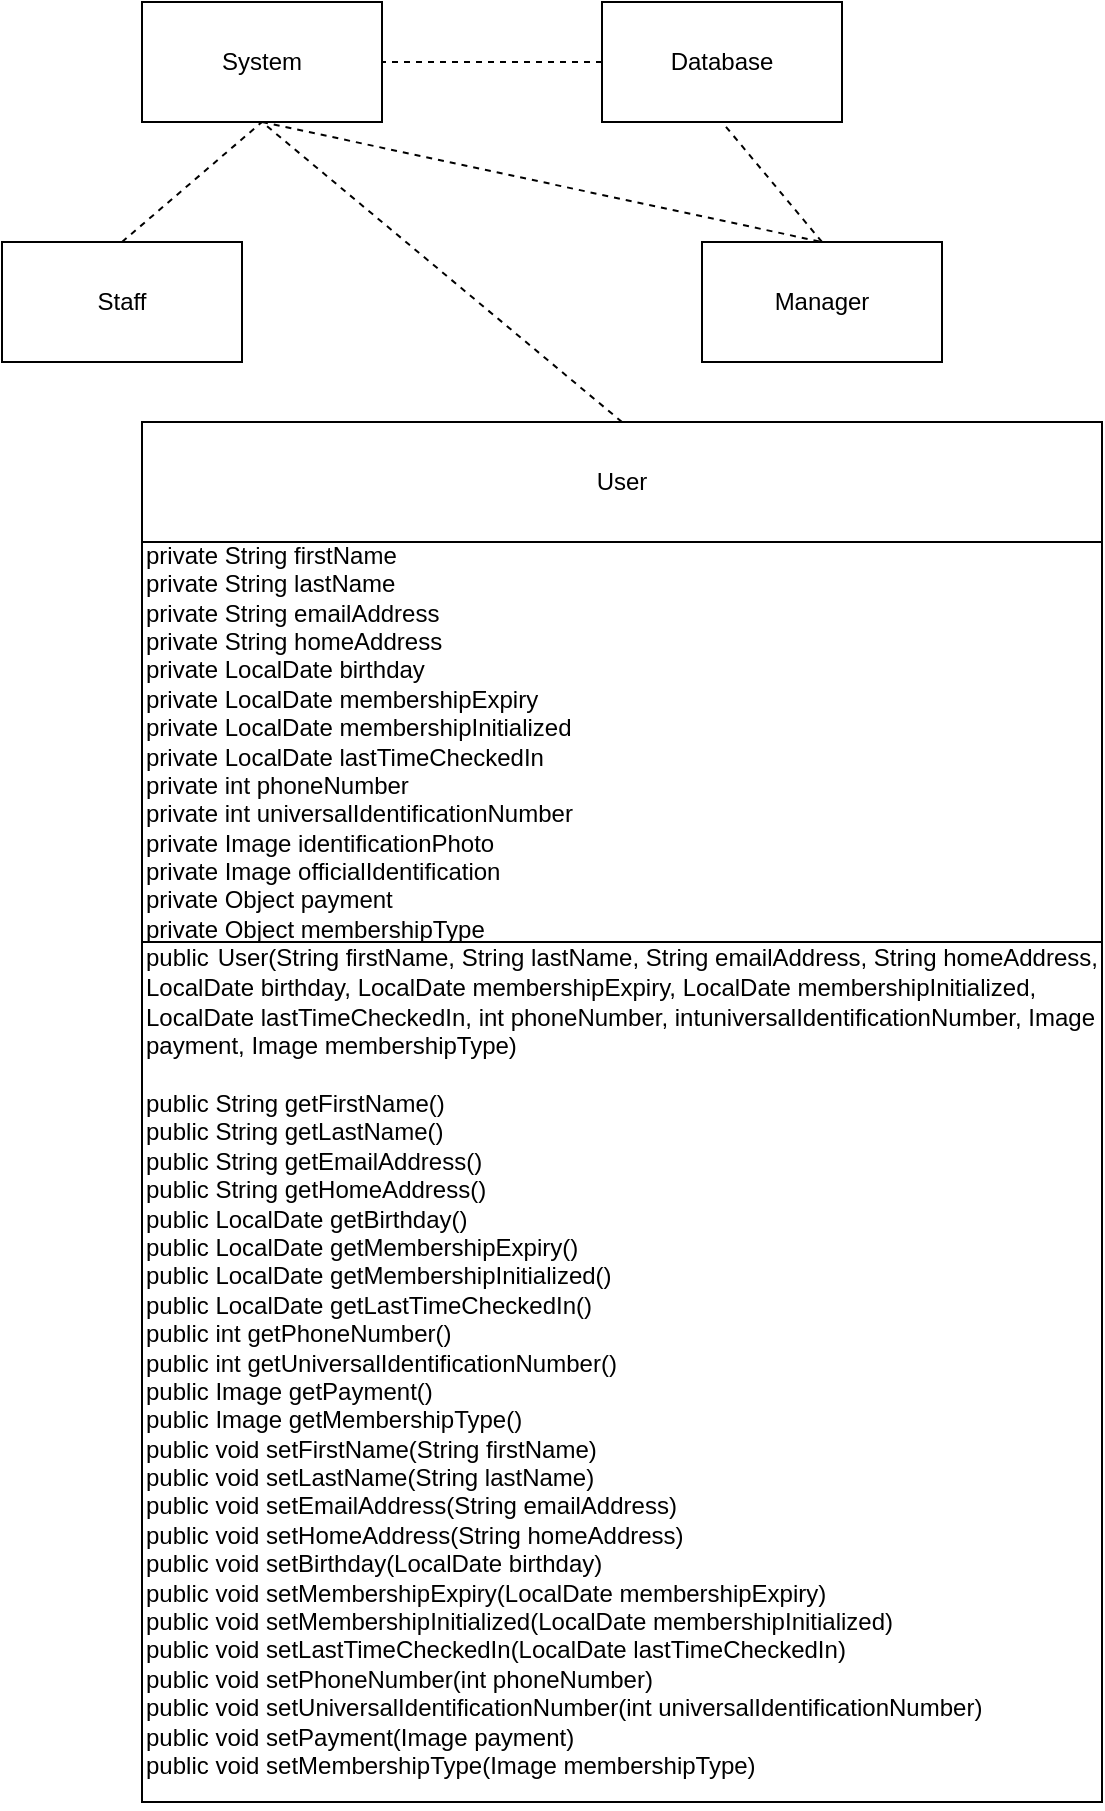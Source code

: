 <mxfile version="24.8.0">
  <diagram name="Page-1" id="A5HPzC7_1pOJyTJEe-d0">
    <mxGraphModel dx="1288" dy="663" grid="1" gridSize="10" guides="1" tooltips="1" connect="1" arrows="1" fold="1" page="1" pageScale="1" pageWidth="827" pageHeight="1169" math="0" shadow="0">
      <root>
        <mxCell id="0" />
        <mxCell id="1" parent="0" />
        <mxCell id="ZSf4RyIZ0OxHhmhDCDDA-1" value="System" style="rounded=0;whiteSpace=wrap;html=1;" vertex="1" parent="1">
          <mxGeometry x="240" y="200" width="120" height="60" as="geometry" />
        </mxCell>
        <mxCell id="ZSf4RyIZ0OxHhmhDCDDA-2" value="Database" style="rounded=0;whiteSpace=wrap;html=1;" vertex="1" parent="1">
          <mxGeometry x="470" y="200" width="120" height="60" as="geometry" />
        </mxCell>
        <mxCell id="ZSf4RyIZ0OxHhmhDCDDA-3" value="User" style="rounded=0;whiteSpace=wrap;html=1;" vertex="1" parent="1">
          <mxGeometry x="240" y="410" width="480" height="60" as="geometry" />
        </mxCell>
        <mxCell id="ZSf4RyIZ0OxHhmhDCDDA-5" value="" style="endArrow=none;dashed=1;html=1;rounded=0;entryX=0.5;entryY=1;entryDx=0;entryDy=0;exitX=0.5;exitY=0;exitDx=0;exitDy=0;" edge="1" parent="1" source="ZSf4RyIZ0OxHhmhDCDDA-3" target="ZSf4RyIZ0OxHhmhDCDDA-1">
          <mxGeometry width="50" height="50" relative="1" as="geometry">
            <mxPoint x="390" y="430" as="sourcePoint" />
            <mxPoint x="440" y="380" as="targetPoint" />
          </mxGeometry>
        </mxCell>
        <mxCell id="ZSf4RyIZ0OxHhmhDCDDA-6" value="Manager" style="rounded=0;whiteSpace=wrap;html=1;" vertex="1" parent="1">
          <mxGeometry x="520" y="320" width="120" height="60" as="geometry" />
        </mxCell>
        <mxCell id="ZSf4RyIZ0OxHhmhDCDDA-7" value="Staff" style="rounded=0;whiteSpace=wrap;html=1;" vertex="1" parent="1">
          <mxGeometry x="170" y="320" width="120" height="60" as="geometry" />
        </mxCell>
        <mxCell id="ZSf4RyIZ0OxHhmhDCDDA-8" value="" style="endArrow=none;dashed=1;html=1;rounded=0;exitX=0.5;exitY=0;exitDx=0;exitDy=0;entryX=0.5;entryY=1;entryDx=0;entryDy=0;" edge="1" parent="1" source="ZSf4RyIZ0OxHhmhDCDDA-7" target="ZSf4RyIZ0OxHhmhDCDDA-1">
          <mxGeometry width="50" height="50" relative="1" as="geometry">
            <mxPoint x="390" y="430" as="sourcePoint" />
            <mxPoint x="440" y="380" as="targetPoint" />
          </mxGeometry>
        </mxCell>
        <mxCell id="ZSf4RyIZ0OxHhmhDCDDA-9" value="" style="endArrow=none;dashed=1;html=1;rounded=0;entryX=0.5;entryY=0;entryDx=0;entryDy=0;exitX=0.5;exitY=1;exitDx=0;exitDy=0;" edge="1" parent="1" source="ZSf4RyIZ0OxHhmhDCDDA-1" target="ZSf4RyIZ0OxHhmhDCDDA-6">
          <mxGeometry width="50" height="50" relative="1" as="geometry">
            <mxPoint x="390" y="430" as="sourcePoint" />
            <mxPoint x="440" y="380" as="targetPoint" />
          </mxGeometry>
        </mxCell>
        <mxCell id="ZSf4RyIZ0OxHhmhDCDDA-10" value="" style="endArrow=none;dashed=1;html=1;rounded=0;entryX=1;entryY=0.5;entryDx=0;entryDy=0;exitX=0;exitY=0.5;exitDx=0;exitDy=0;" edge="1" parent="1" source="ZSf4RyIZ0OxHhmhDCDDA-2" target="ZSf4RyIZ0OxHhmhDCDDA-1">
          <mxGeometry width="50" height="50" relative="1" as="geometry">
            <mxPoint x="350" y="270" as="sourcePoint" />
            <mxPoint x="400" y="220" as="targetPoint" />
          </mxGeometry>
        </mxCell>
        <mxCell id="ZSf4RyIZ0OxHhmhDCDDA-11" value="" style="endArrow=none;dashed=1;html=1;rounded=0;exitX=0.5;exitY=0;exitDx=0;exitDy=0;entryX=0.5;entryY=1;entryDx=0;entryDy=0;" edge="1" parent="1" source="ZSf4RyIZ0OxHhmhDCDDA-6" target="ZSf4RyIZ0OxHhmhDCDDA-2">
          <mxGeometry width="50" height="50" relative="1" as="geometry">
            <mxPoint x="390" y="430" as="sourcePoint" />
            <mxPoint x="440" y="380" as="targetPoint" />
          </mxGeometry>
        </mxCell>
        <mxCell id="ZSf4RyIZ0OxHhmhDCDDA-14" value="private String firstName&lt;div&gt;private String lastName&lt;/div&gt;&lt;div&gt;private String emailAddress&lt;/div&gt;&lt;div&gt;private String homeAddress&lt;/div&gt;&lt;div&gt;private LocalDate birthday&lt;/div&gt;&lt;div&gt;private LocalDate membershipExpiry&lt;/div&gt;&lt;div&gt;private LocalDate membershipInitialized&lt;/div&gt;&lt;div&gt;private LocalDate lastTimeCheckedIn&lt;/div&gt;&lt;div&gt;private int phoneNumber&lt;/div&gt;&lt;div&gt;private int universalIdentificationNumber&lt;/div&gt;&lt;div&gt;private Image identificationPhoto&lt;/div&gt;&lt;div&gt;private Image officialIdentification&lt;/div&gt;&lt;div&gt;private Object payment&lt;/div&gt;&lt;div&gt;private Object membershipType&amp;nbsp;&lt;/div&gt;" style="rounded=0;whiteSpace=wrap;html=1;align=left;" vertex="1" parent="1">
          <mxGeometry x="240" y="470" width="480" height="200" as="geometry" />
        </mxCell>
        <mxCell id="ZSf4RyIZ0OxHhmhDCDDA-15" value="&lt;div&gt;&lt;span class=&quot;hljs-keyword&quot;&gt;public&lt;/span&gt;&lt;span style=&quot;font-size: medium;&quot;&gt;&amp;nbsp;&lt;/span&gt;&lt;span class=&quot;hljs-title function_&quot;&gt;User&lt;/span&gt;&lt;span class=&quot;hljs-params&quot;&gt;(String firstName, String lastName, String emailAddress, String homeAddress, LocalDate birthday, LocalDate membershipExpiry, LocalDate membershipInitialized, LocalDate lastTimeCheckedIn,&amp;nbsp;&lt;span class=&quot;hljs-type&quot;&gt;int&lt;/span&gt;&amp;nbsp;phoneNumber,&amp;nbsp;&lt;span class=&quot;hljs-type&quot;&gt;int&lt;/span&gt;universalIdentificationNumber, Image payment, Image membershipType)&lt;/span&gt;&lt;br&gt;&lt;/div&gt;&lt;div&gt;&lt;span class=&quot;hljs-params&quot;&gt;&lt;br&gt;&lt;/span&gt;&lt;/div&gt;public String getFirstName()&lt;div&gt;public String getLastName()&lt;/div&gt;&lt;div&gt;public String getEmailAddress()&lt;/div&gt;&lt;div&gt;public String getHomeAddress()&lt;/div&gt;&lt;div&gt;public LocalDate getBirthday()&lt;/div&gt;&lt;div&gt;public LocalDate getMembershipExpiry()&lt;br&gt;&lt;/div&gt;&lt;div&gt;public LocalDate getMembershipInitialized()&lt;br&gt;&lt;/div&gt;&lt;div&gt;public LocalDate getLastTimeCheckedIn()&lt;br&gt;&lt;/div&gt;&lt;div&gt;public int getPhoneNumber()&lt;/div&gt;&lt;div&gt;public int getUniversalIdentificationNumber()&lt;br&gt;&lt;/div&gt;&lt;div&gt;public Image getPayment()&lt;br&gt;&lt;/div&gt;&lt;div&gt;public Image getMembershipType()&lt;/div&gt;&lt;div&gt;&lt;div&gt;public void setFirstName(String firstName)&amp;nbsp;&lt;/div&gt;&lt;div&gt;public void setLastName(String lastName)&amp;nbsp;&lt;/div&gt;&lt;div&gt;public void setEmailAddress(String emailAddress)&amp;nbsp;&lt;/div&gt;&lt;div&gt;public void setHomeAddress(String homeAddress)&amp;nbsp;&lt;/div&gt;&lt;div&gt;public void setBirthday(LocalDate birthday)&amp;nbsp;&lt;/div&gt;&lt;div&gt;public void setMembershipExpiry(LocalDate membershipExpiry)&amp;nbsp;&lt;/div&gt;&lt;div&gt;public void setMembershipInitialized(LocalDate membershipInitialized)&amp;nbsp;&lt;/div&gt;&lt;div&gt;public void setLastTimeCheckedIn(LocalDate lastTimeCheckedIn)&amp;nbsp;&lt;/div&gt;&lt;div&gt;public void setPhoneNumber(int phoneNumber)&amp;nbsp;&lt;/div&gt;&lt;div&gt;public void setUniversalIdentificationNumber(int universalIdentificationNumber)&amp;nbsp;&lt;/div&gt;&lt;div&gt;public void setPayment(Image payment)&amp;nbsp;&lt;/div&gt;&lt;div&gt;public void setMembershipType(Image membershipType)&amp;nbsp;&lt;/div&gt;&lt;/div&gt;&lt;div&gt;&lt;br&gt;&lt;/div&gt;" style="rounded=0;whiteSpace=wrap;html=1;align=left;" vertex="1" parent="1">
          <mxGeometry x="240" y="670" width="480" height="430" as="geometry" />
        </mxCell>
      </root>
    </mxGraphModel>
  </diagram>
</mxfile>
